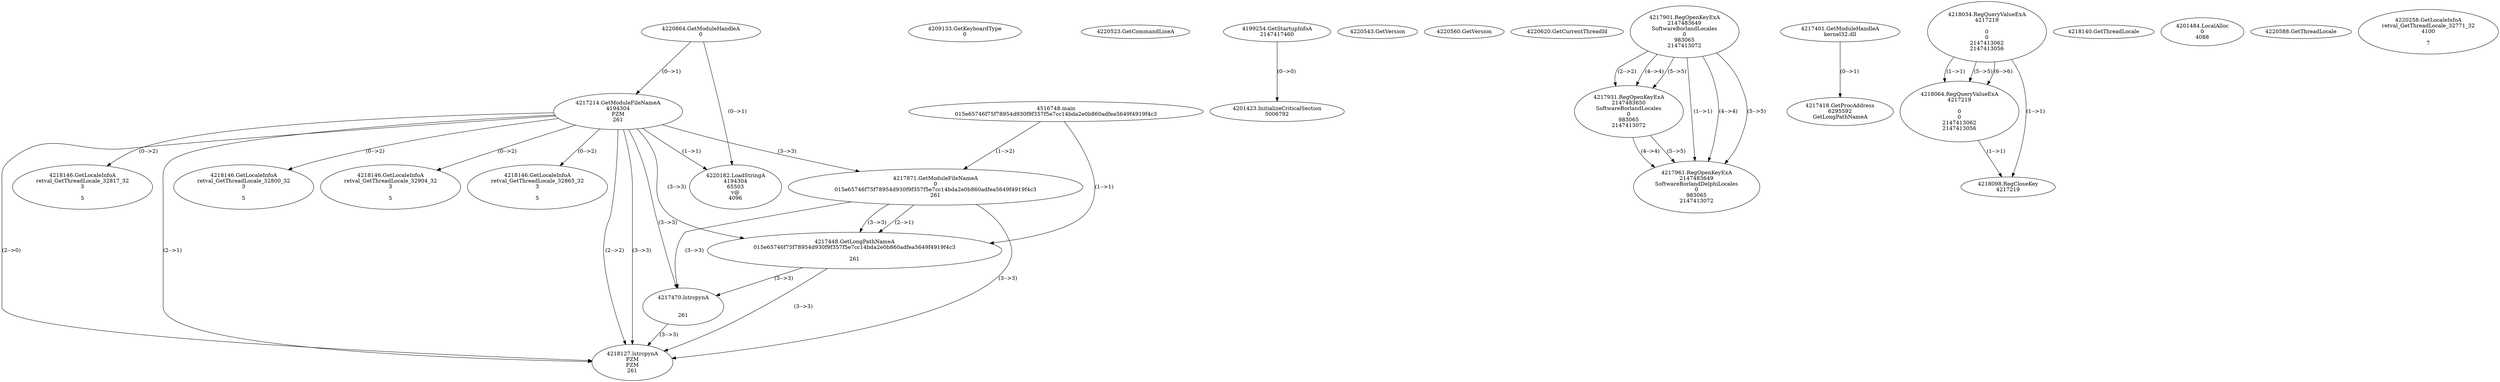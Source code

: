 // Global SCDG with merge call
digraph {
	0 [label="4516748.main
015e65746f75f78954d930f9f357f5e7cc14bda2e0b860adfea5649f4919f4c3"]
	1 [label="4220864.GetModuleHandleA
0"]
	2 [label="4209133.GetKeyboardType
0"]
	3 [label="4220523.GetCommandLineA
"]
	4 [label="4199254.GetStartupInfoA
2147417460"]
	5 [label="4220543.GetVersion
"]
	6 [label="4220560.GetVersion
"]
	7 [label="4220620.GetCurrentThreadId
"]
	8 [label="4217214.GetModuleFileNameA
4194304
PZM
261"]
	1 -> 8 [label="(0-->1)"]
	9 [label="4217871.GetModuleFileNameA
0
015e65746f75f78954d930f9f357f5e7cc14bda2e0b860adfea5649f4919f4c3
261"]
	0 -> 9 [label="(1-->2)"]
	8 -> 9 [label="(3-->3)"]
	10 [label="4217901.RegOpenKeyExA
2147483649
Software\Borland\Locales
0
983065
2147413072"]
	11 [label="4217931.RegOpenKeyExA
2147483650
Software\Borland\Locales
0
983065
2147413072"]
	10 -> 11 [label="(2-->2)"]
	10 -> 11 [label="(4-->4)"]
	10 -> 11 [label="(5-->5)"]
	12 [label="4217961.RegOpenKeyExA
2147483649
Software\Borland\Delphi\Locales
0
983065
2147413072"]
	10 -> 12 [label="(1-->1)"]
	10 -> 12 [label="(4-->4)"]
	11 -> 12 [label="(4-->4)"]
	10 -> 12 [label="(5-->5)"]
	11 -> 12 [label="(5-->5)"]
	13 [label="4217401.GetModuleHandleA
kernel32.dll"]
	14 [label="4217418.GetProcAddress
6295592
GetLongPathNameA"]
	13 -> 14 [label="(0-->1)"]
	15 [label="4217448.GetLongPathNameA
015e65746f75f78954d930f9f357f5e7cc14bda2e0b860adfea5649f4919f4c3

261"]
	0 -> 15 [label="(1-->1)"]
	9 -> 15 [label="(2-->1)"]
	8 -> 15 [label="(3-->3)"]
	9 -> 15 [label="(3-->3)"]
	16 [label="4217470.lstrcpynA


261"]
	8 -> 16 [label="(3-->3)"]
	9 -> 16 [label="(3-->3)"]
	15 -> 16 [label="(3-->3)"]
	17 [label="4218034.RegQueryValueExA
4217219

0
0
2147413062
2147413056"]
	18 [label="4218064.RegQueryValueExA
4217219

0
0
2147413062
2147413056"]
	17 -> 18 [label="(1-->1)"]
	17 -> 18 [label="(5-->5)"]
	17 -> 18 [label="(6-->6)"]
	19 [label="4218098.RegCloseKey
4217219"]
	17 -> 19 [label="(1-->1)"]
	18 -> 19 [label="(1-->1)"]
	20 [label="4218127.lstrcpynA
PZM
PZM
261"]
	8 -> 20 [label="(2-->1)"]
	8 -> 20 [label="(2-->2)"]
	8 -> 20 [label="(3-->3)"]
	9 -> 20 [label="(3-->3)"]
	15 -> 20 [label="(3-->3)"]
	16 -> 20 [label="(3-->3)"]
	8 -> 20 [label="(2-->0)"]
	21 [label="4218140.GetThreadLocale
"]
	22 [label="4218146.GetLocaleInfoA
retval_GetThreadLocale_32817_32
3

5"]
	8 -> 22 [label="(0-->2)"]
	23 [label="4220182.LoadStringA
4194304
65503
\v@
4096"]
	1 -> 23 [label="(0-->1)"]
	8 -> 23 [label="(1-->1)"]
	24 [label="4201423.InitializeCriticalSection
5006792"]
	4 -> 24 [label="(0-->0)"]
	25 [label="4201484.LocalAlloc
0
4088"]
	26 [label="4218146.GetLocaleInfoA
retval_GetThreadLocale_32800_32
3

5"]
	8 -> 26 [label="(0-->2)"]
	27 [label="4220588.GetThreadLocale
"]
	28 [label="4220258.GetLocaleInfoA
retval_GetThreadLocale_32771_32
4100

7"]
	29 [label="4218146.GetLocaleInfoA
retval_GetThreadLocale_32904_32
3

5"]
	8 -> 29 [label="(0-->2)"]
	30 [label="4218146.GetLocaleInfoA
retval_GetThreadLocale_32865_32
3

5"]
	8 -> 30 [label="(0-->2)"]
}
